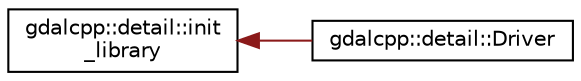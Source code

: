 digraph "Graphical Class Hierarchy"
{
 // LATEX_PDF_SIZE
  edge [fontname="Helvetica",fontsize="10",labelfontname="Helvetica",labelfontsize="10"];
  node [fontname="Helvetica",fontsize="10",shape=record];
  rankdir="LR";
  Node0 [label="gdalcpp::detail::init\l_library",height=0.2,width=0.4,color="black", fillcolor="white", style="filled",URL="$structgdalcpp_1_1detail_1_1init__library.html",tooltip=" "];
  Node0 -> Node1 [dir="back",color="firebrick4",fontsize="10",style="solid",fontname="Helvetica"];
  Node1 [label="gdalcpp::detail::Driver",height=0.2,width=0.4,color="black", fillcolor="white", style="filled",URL="$classgdalcpp_1_1detail_1_1_driver.html",tooltip=" "];
}
